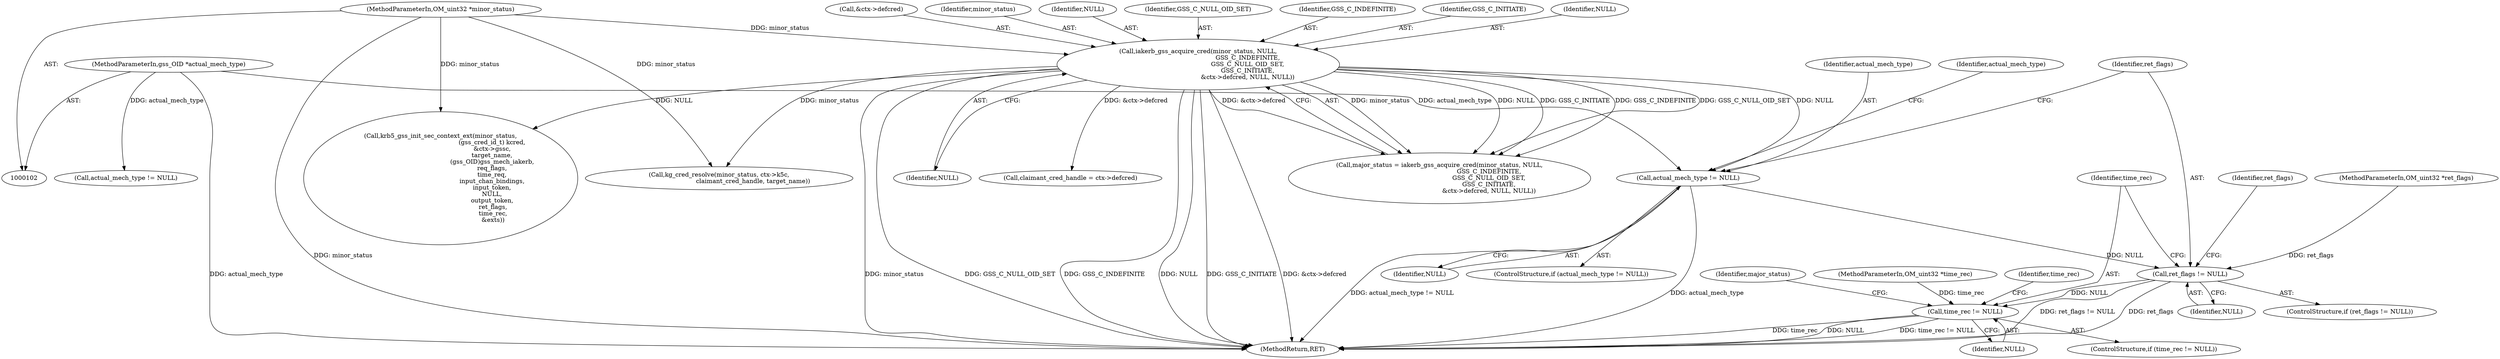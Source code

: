 digraph "0_krb5_e04f0283516e80d2f93366e0d479d13c9b5c8c2a_3@pointer" {
"1000379" [label="(Call,actual_mech_type != NULL)"];
"1000112" [label="(MethodParameterIn,gss_OID *actual_mech_type)"];
"1000161" [label="(Call,iakerb_gss_acquire_cred(minor_status, NULL,\n                                                   GSS_C_INDEFINITE,\n                                                   GSS_C_NULL_OID_SET,\n                                                   GSS_C_INITIATE,\n                                                   &ctx->defcred, NULL, NULL))"];
"1000103" [label="(MethodParameterIn,OM_uint32 *minor_status)"];
"1000389" [label="(Call,ret_flags != NULL)"];
"1000397" [label="(Call,time_rec != NULL)"];
"1000165" [label="(Identifier,GSS_C_NULL_OID_SET)"];
"1000389" [label="(Call,ret_flags != NULL)"];
"1000177" [label="(Call,claimant_cred_handle = ctx->defcred)"];
"1000381" [label="(Identifier,NULL)"];
"1000397" [label="(Call,time_rec != NULL)"];
"1000112" [label="(MethodParameterIn,gss_OID *actual_mech_type)"];
"1000164" [label="(Identifier,GSS_C_INDEFINITE)"];
"1000394" [label="(Identifier,ret_flags)"];
"1000380" [label="(Identifier,actual_mech_type)"];
"1000114" [label="(MethodParameterIn,OM_uint32 *ret_flags)"];
"1000388" [label="(ControlStructure,if (ret_flags != NULL))"];
"1000166" [label="(Identifier,GSS_C_INITIATE)"];
"1000206" [label="(Call,kg_cred_resolve(minor_status, ctx->k5c,\n                                   claimant_cred_handle, target_name))"];
"1000325" [label="(Call,krb5_gss_init_sec_context_ext(minor_status,\n                                                     (gss_cred_id_t) kcred,\n                                                     &ctx->gssc,\n                                                     target_name,\n                                                     (gss_OID)gss_mech_iakerb,\n                                                     req_flags,\n                                                     time_req,\n                                                     input_chan_bindings,\n                                                     input_token,\n                                                     NULL,\n                                                     output_token,\n                                                      ret_flags,\n                                                      time_rec,\n                                                      &exts))"];
"1000398" [label="(Identifier,time_rec)"];
"1000103" [label="(MethodParameterIn,OM_uint32 *minor_status)"];
"1000379" [label="(Call,actual_mech_type != NULL)"];
"1000171" [label="(Identifier,NULL)"];
"1000429" [label="(MethodReturn,RET)"];
"1000115" [label="(MethodParameterIn,OM_uint32 *time_rec)"];
"1000391" [label="(Identifier,NULL)"];
"1000167" [label="(Call,&ctx->defcred)"];
"1000162" [label="(Identifier,minor_status)"];
"1000396" [label="(ControlStructure,if (time_rec != NULL))"];
"1000402" [label="(Identifier,time_rec)"];
"1000384" [label="(Identifier,actual_mech_type)"];
"1000161" [label="(Call,iakerb_gss_acquire_cred(minor_status, NULL,\n                                                   GSS_C_INDEFINITE,\n                                                   GSS_C_NULL_OID_SET,\n                                                   GSS_C_INITIATE,\n                                                   &ctx->defcred, NULL, NULL))"];
"1000378" [label="(ControlStructure,if (actual_mech_type != NULL))"];
"1000367" [label="(Call,actual_mech_type != NULL)"];
"1000399" [label="(Identifier,NULL)"];
"1000405" [label="(Identifier,major_status)"];
"1000390" [label="(Identifier,ret_flags)"];
"1000159" [label="(Call,major_status = iakerb_gss_acquire_cred(minor_status, NULL,\n                                                   GSS_C_INDEFINITE,\n                                                   GSS_C_NULL_OID_SET,\n                                                   GSS_C_INITIATE,\n                                                   &ctx->defcred, NULL, NULL))"];
"1000172" [label="(Identifier,NULL)"];
"1000163" [label="(Identifier,NULL)"];
"1000379" -> "1000378"  [label="AST: "];
"1000379" -> "1000381"  [label="CFG: "];
"1000380" -> "1000379"  [label="AST: "];
"1000381" -> "1000379"  [label="AST: "];
"1000384" -> "1000379"  [label="CFG: "];
"1000390" -> "1000379"  [label="CFG: "];
"1000379" -> "1000429"  [label="DDG: actual_mech_type"];
"1000379" -> "1000429"  [label="DDG: actual_mech_type != NULL"];
"1000112" -> "1000379"  [label="DDG: actual_mech_type"];
"1000161" -> "1000379"  [label="DDG: NULL"];
"1000379" -> "1000389"  [label="DDG: NULL"];
"1000112" -> "1000102"  [label="AST: "];
"1000112" -> "1000429"  [label="DDG: actual_mech_type"];
"1000112" -> "1000367"  [label="DDG: actual_mech_type"];
"1000161" -> "1000159"  [label="AST: "];
"1000161" -> "1000172"  [label="CFG: "];
"1000162" -> "1000161"  [label="AST: "];
"1000163" -> "1000161"  [label="AST: "];
"1000164" -> "1000161"  [label="AST: "];
"1000165" -> "1000161"  [label="AST: "];
"1000166" -> "1000161"  [label="AST: "];
"1000167" -> "1000161"  [label="AST: "];
"1000171" -> "1000161"  [label="AST: "];
"1000172" -> "1000161"  [label="AST: "];
"1000159" -> "1000161"  [label="CFG: "];
"1000161" -> "1000429"  [label="DDG: GSS_C_INDEFINITE"];
"1000161" -> "1000429"  [label="DDG: NULL"];
"1000161" -> "1000429"  [label="DDG: GSS_C_INITIATE"];
"1000161" -> "1000429"  [label="DDG: &ctx->defcred"];
"1000161" -> "1000429"  [label="DDG: minor_status"];
"1000161" -> "1000429"  [label="DDG: GSS_C_NULL_OID_SET"];
"1000161" -> "1000159"  [label="DDG: minor_status"];
"1000161" -> "1000159"  [label="DDG: NULL"];
"1000161" -> "1000159"  [label="DDG: GSS_C_INITIATE"];
"1000161" -> "1000159"  [label="DDG: GSS_C_INDEFINITE"];
"1000161" -> "1000159"  [label="DDG: GSS_C_NULL_OID_SET"];
"1000161" -> "1000159"  [label="DDG: &ctx->defcred"];
"1000103" -> "1000161"  [label="DDG: minor_status"];
"1000161" -> "1000177"  [label="DDG: &ctx->defcred"];
"1000161" -> "1000206"  [label="DDG: minor_status"];
"1000161" -> "1000325"  [label="DDG: NULL"];
"1000103" -> "1000102"  [label="AST: "];
"1000103" -> "1000429"  [label="DDG: minor_status"];
"1000103" -> "1000206"  [label="DDG: minor_status"];
"1000103" -> "1000325"  [label="DDG: minor_status"];
"1000389" -> "1000388"  [label="AST: "];
"1000389" -> "1000391"  [label="CFG: "];
"1000390" -> "1000389"  [label="AST: "];
"1000391" -> "1000389"  [label="AST: "];
"1000394" -> "1000389"  [label="CFG: "];
"1000398" -> "1000389"  [label="CFG: "];
"1000389" -> "1000429"  [label="DDG: ret_flags != NULL"];
"1000389" -> "1000429"  [label="DDG: ret_flags"];
"1000114" -> "1000389"  [label="DDG: ret_flags"];
"1000389" -> "1000397"  [label="DDG: NULL"];
"1000397" -> "1000396"  [label="AST: "];
"1000397" -> "1000399"  [label="CFG: "];
"1000398" -> "1000397"  [label="AST: "];
"1000399" -> "1000397"  [label="AST: "];
"1000402" -> "1000397"  [label="CFG: "];
"1000405" -> "1000397"  [label="CFG: "];
"1000397" -> "1000429"  [label="DDG: time_rec != NULL"];
"1000397" -> "1000429"  [label="DDG: time_rec"];
"1000397" -> "1000429"  [label="DDG: NULL"];
"1000115" -> "1000397"  [label="DDG: time_rec"];
}
